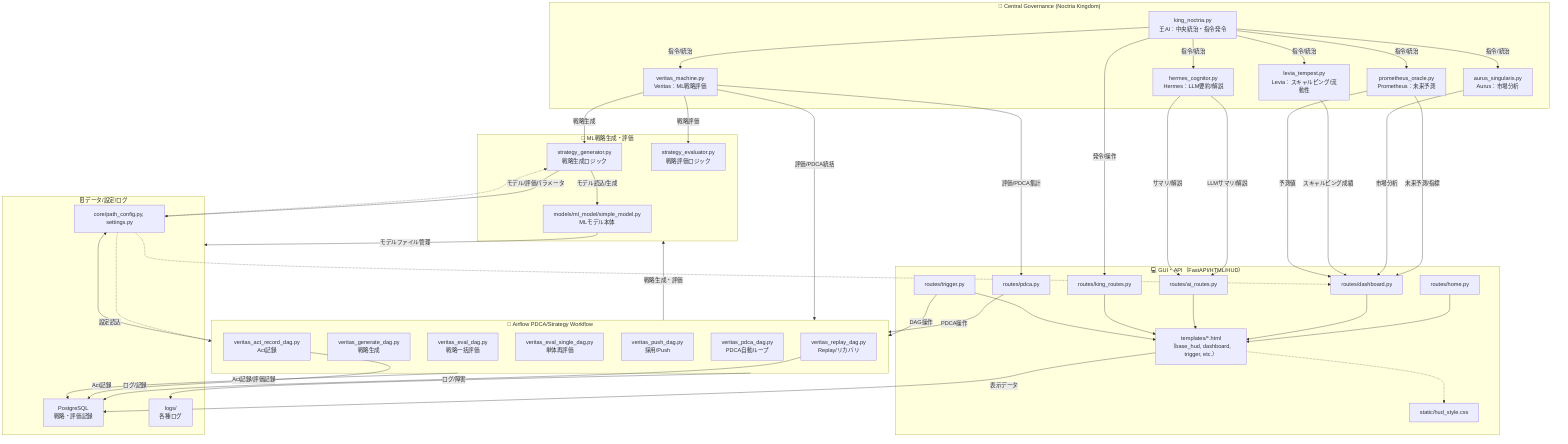 flowchart TD

%% === 中央統治・王AI層 ===
subgraph CENTRAL_GOV["👑 Central Governance (Noctria Kingdom)"]
  KNOCTRIA["king_noctria.py<br>王AI：中央統治・指令発令"]
  HERMES["hermes_cognitor.py<br>Hermes：LLM要約/解説"]
  VERITAS["veritas_machine.py<br>Veritas：ML戦略評価"]
  PROMETHEUS["prometheus_oracle.py<br>Prometheus：未来予測"]
  AURUS["aurus_singularis.py<br>Aurus：市場分析"]
  LEVIA["levia_tempest.py<br>Levia：スキャルピング/流動性"]
end

%% === Airflowワークフロー・PDCA自動化クラスタ ===
subgraph AIRFLOW_PDCA["🔁 Airflow PDCA/Strategy Workflow"]
  DAG_PDCA["veritas_pdca_dag.py<br>PDCA自動ループ"]
  DAG_GEN["veritas_generate_dag.py<br>戦略生成"]
  DAG_EVAL["veritas_eval_dag.py<br>戦略一括評価"]
  DAG_REEVAL["veritas_eval_single_dag.py<br>単体再評価"]
  DAG_PUSH["veritas_push_dag.py<br>採用/Push"]
  DAG_REPLAY["veritas_replay_dag.py<br>Replay/リカバリ"]
  DAG_ACTREC["veritas_act_record_dag.py<br>Act記録"]
end

%% === モデル・生成・評価クラスタ ===
subgraph STRATEGY_GEN["🧠 ML戦略生成・評価"]
  STRAT_GEN["strategy_generator.py<br>戦略生成ロジック"]
  SIMPLE_MODEL["models/ml_model/simple_model.py<br>MLモデル本体"]
  STRAT_EVAL["strategy_evaluator.py<br>戦略評価ロジック"]
end

%% === GUI/HUD・APIクラスタ ===
subgraph GUI_API["💻 GUI・API（FastAPI/HTML/HUD）"]
  ROUTES_HOME["routes/home.py"]
  ROUTES_DASH["routes/dashboard.py"]
  ROUTES_KING["routes/king_routes.py"]
  ROUTES_AI["routes/ai_routes.py"]
  ROUTES_PDCA["routes/pdca.py"]
  ROUTES_TRIGGER["routes/trigger.py"]
  GUI_TEMPLATES["templates/*.html<br>（base_hud, dashboard, trigger, etc.）"]
  STATIC_HUD["static/hud_style.css"]
end

%% === DB・Log・Config・データクラスタ ===
subgraph STORAGE["🗄️ データ/設定/ログ"]
  POSTGRES["PostgreSQL<br>戦略・評価記録"]
  LOGS["logs/<br>各種ログ"]
  CONFIG["core/path_config.py, settings.py"]
end

%% === データ/指標フロー（AI↔DAG/DB） ===
KNOCTRIA -- 指令/統治 --> HERMES
KNOCTRIA -- 指令/統治 --> VERITAS
KNOCTRIA -- 指令/統治 --> PROMETHEUS
KNOCTRIA -- 指令/統治 --> AURUS
KNOCTRIA -- 指令/統治 --> LEVIA

KNOCTRIA -- 発令/操作 --> ROUTES_KING

HERMES -- LLMサマリ/解説 --> ROUTES_AI
VERITAS -- 評価/PDCA統括 --> AIRFLOW_PDCA
VERITAS -- 戦略評価 --> STRAT_EVAL
VERITAS -- 戦略生成 --> STRAT_GEN
STRAT_GEN -- モデル読込/生成 --> SIMPLE_MODEL

AIRFLOW_PDCA -- 戦略生成・評価 --> STRATEGY_GEN
AIRFLOW_PDCA -- Act記録/評価記録 --> POSTGRES
AIRFLOW_PDCA -- ログ/障害 --> LOGS

ROUTES_HOME --> GUI_TEMPLATES
ROUTES_DASH --> GUI_TEMPLATES
ROUTES_AI --> GUI_TEMPLATES
ROUTES_KING --> GUI_TEMPLATES
ROUTES_TRIGGER --> GUI_TEMPLATES
GUI_TEMPLATES -.-> STATIC_HUD

GUI_TEMPLATES -- 表示データ --> POSTGRES
ROUTES_PDCA -- PDCA操作 --> AIRFLOW_PDCA
ROUTES_TRIGGER -- DAG操作 --> AIRFLOW_PDCA

STRAT_GEN -- モデル/評価パラメータ --> CONFIG
AIRFLOW_PDCA -- 設定読込 --> CONFIG

PROMETHEUS -- 未来予測/指標 --> ROUTES_DASH
AURUS -- 市場分析 --> ROUTES_DASH
LEVIA -- スキャルピング成績 --> ROUTES_DASH

%% === 各AIのデータ参照系 ===
VERITAS -- 評価/PDCA集計 --> ROUTES_PDCA
HERMES -- サマリ/解説 --> ROUTES_AI
PROMETHEUS -- 予測値 --> ROUTES_DASH

%% === バックアップ・Replay系 ===
DAG_REPLAY -- ログ/記録 --> POSTGRES
DAG_ACTREC -- Act記録 --> POSTGRES

%% === 環境変数・設定ファイル ===
CONFIG -.-> STRAT_GEN
CONFIG -.-> AIRFLOW_PDCA
CONFIG -.-> ROUTES_DASH

%% === モデル保存・バージョン管理 ===
SIMPLE_MODEL -- モデルファイル管理 --> STORAGE